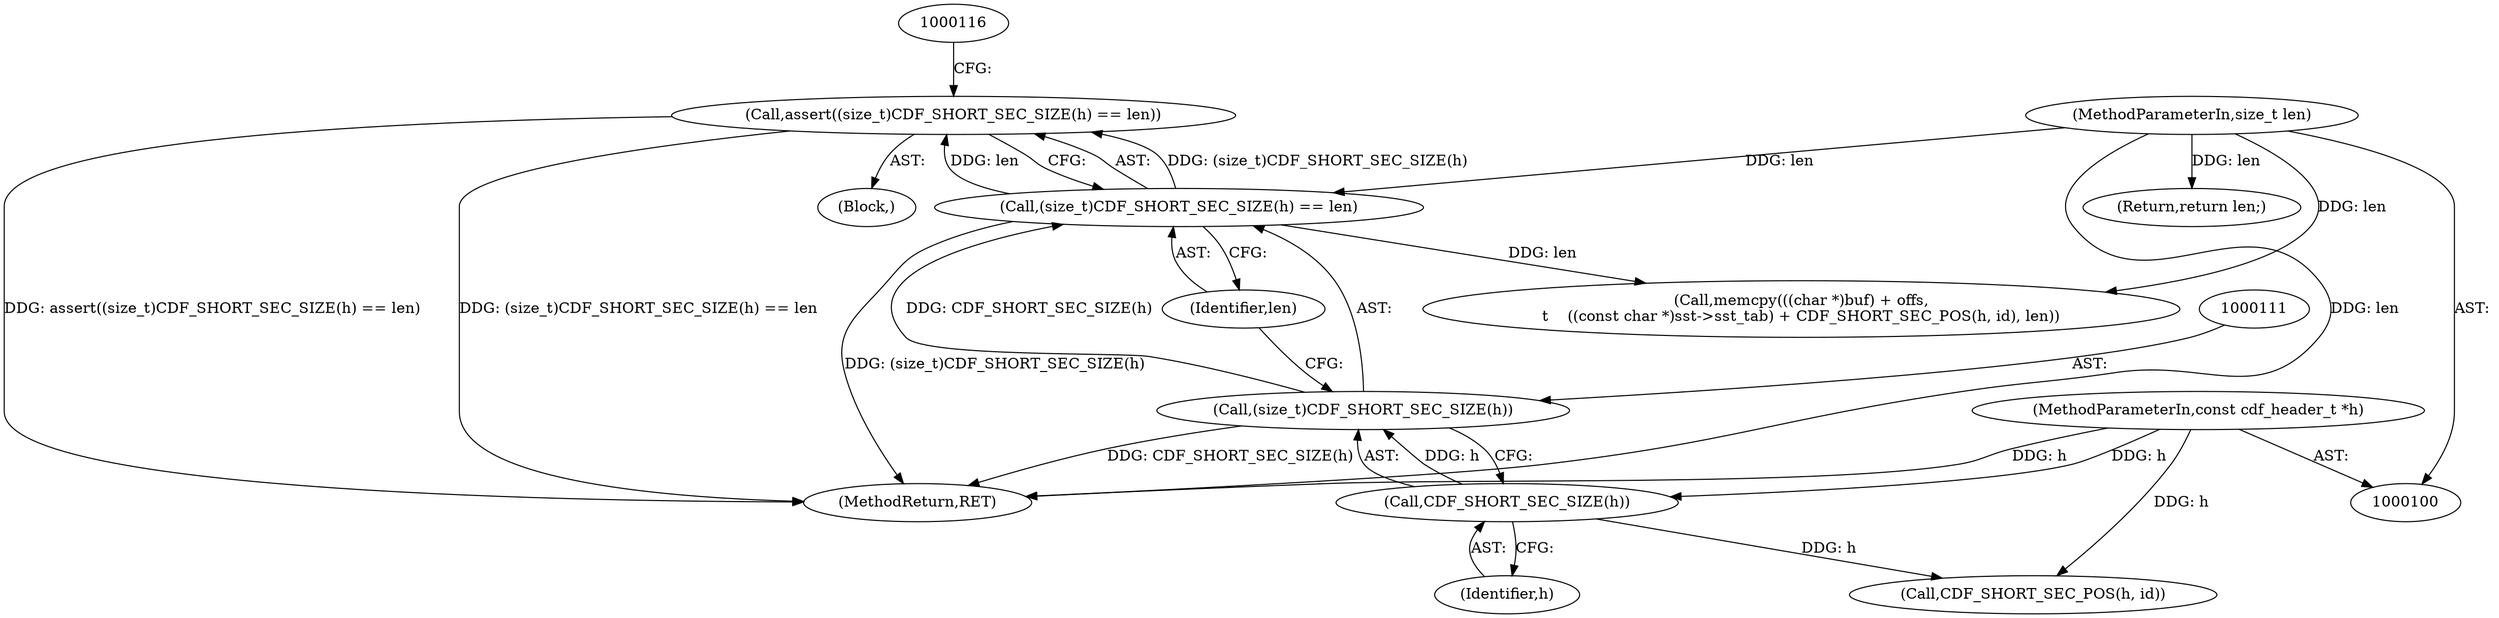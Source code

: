 digraph "1_file_1859fdb4e67c49c463c4e0078054335cd46ba295_1@API" {
"1000108" [label="(Call,assert((size_t)CDF_SHORT_SEC_SIZE(h) == len))"];
"1000109" [label="(Call,(size_t)CDF_SHORT_SEC_SIZE(h) == len)"];
"1000110" [label="(Call,(size_t)CDF_SHORT_SEC_SIZE(h))"];
"1000112" [label="(Call,CDF_SHORT_SEC_SIZE(h))"];
"1000105" [label="(MethodParameterIn,const cdf_header_t *h)"];
"1000104" [label="(MethodParameterIn,size_t len)"];
"1000109" [label="(Call,(size_t)CDF_SHORT_SEC_SIZE(h) == len)"];
"1000133" [label="(Return,return len;)"];
"1000113" [label="(Identifier,h)"];
"1000117" [label="(Call,memcpy(((char *)buf) + offs,\n\t    ((const char *)sst->sst_tab) + CDF_SHORT_SEC_POS(h, id), len))"];
"1000108" [label="(Call,assert((size_t)CDF_SHORT_SEC_SIZE(h) == len))"];
"1000110" [label="(Call,(size_t)CDF_SHORT_SEC_SIZE(h))"];
"1000114" [label="(Identifier,len)"];
"1000129" [label="(Call,CDF_SHORT_SEC_POS(h, id))"];
"1000105" [label="(MethodParameterIn,const cdf_header_t *h)"];
"1000104" [label="(MethodParameterIn,size_t len)"];
"1000135" [label="(MethodReturn,RET)"];
"1000112" [label="(Call,CDF_SHORT_SEC_SIZE(h))"];
"1000107" [label="(Block,)"];
"1000108" -> "1000107"  [label="AST: "];
"1000108" -> "1000109"  [label="CFG: "];
"1000109" -> "1000108"  [label="AST: "];
"1000116" -> "1000108"  [label="CFG: "];
"1000108" -> "1000135"  [label="DDG: assert((size_t)CDF_SHORT_SEC_SIZE(h) == len)"];
"1000108" -> "1000135"  [label="DDG: (size_t)CDF_SHORT_SEC_SIZE(h) == len"];
"1000109" -> "1000108"  [label="DDG: (size_t)CDF_SHORT_SEC_SIZE(h)"];
"1000109" -> "1000108"  [label="DDG: len"];
"1000109" -> "1000114"  [label="CFG: "];
"1000110" -> "1000109"  [label="AST: "];
"1000114" -> "1000109"  [label="AST: "];
"1000109" -> "1000135"  [label="DDG: (size_t)CDF_SHORT_SEC_SIZE(h)"];
"1000110" -> "1000109"  [label="DDG: CDF_SHORT_SEC_SIZE(h)"];
"1000104" -> "1000109"  [label="DDG: len"];
"1000109" -> "1000117"  [label="DDG: len"];
"1000110" -> "1000112"  [label="CFG: "];
"1000111" -> "1000110"  [label="AST: "];
"1000112" -> "1000110"  [label="AST: "];
"1000114" -> "1000110"  [label="CFG: "];
"1000110" -> "1000135"  [label="DDG: CDF_SHORT_SEC_SIZE(h)"];
"1000112" -> "1000110"  [label="DDG: h"];
"1000112" -> "1000113"  [label="CFG: "];
"1000113" -> "1000112"  [label="AST: "];
"1000105" -> "1000112"  [label="DDG: h"];
"1000112" -> "1000129"  [label="DDG: h"];
"1000105" -> "1000100"  [label="AST: "];
"1000105" -> "1000135"  [label="DDG: h"];
"1000105" -> "1000129"  [label="DDG: h"];
"1000104" -> "1000100"  [label="AST: "];
"1000104" -> "1000135"  [label="DDG: len"];
"1000104" -> "1000117"  [label="DDG: len"];
"1000104" -> "1000133"  [label="DDG: len"];
}
